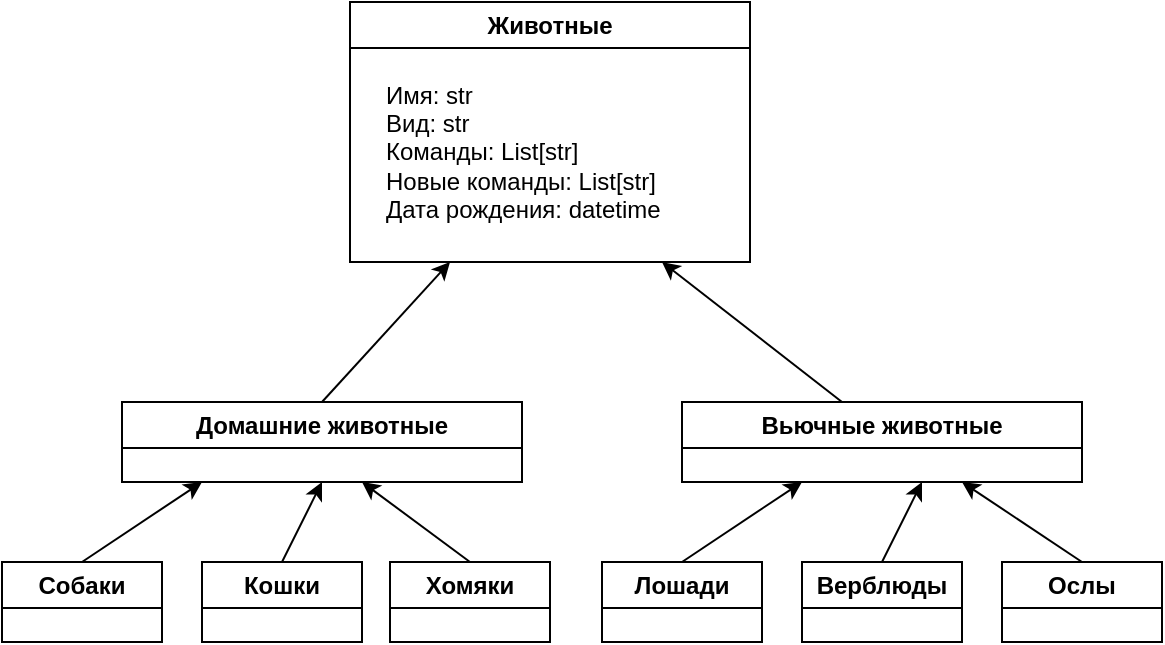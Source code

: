 <mxfile version="24.5.1" type="device">
  <diagram name="Страница — 1" id="Myt81EffhfHajUV1YaLD">
    <mxGraphModel dx="1002" dy="567" grid="1" gridSize="10" guides="1" tooltips="1" connect="1" arrows="1" fold="1" page="1" pageScale="1" pageWidth="827" pageHeight="1169" math="0" shadow="0">
      <root>
        <mxCell id="0" />
        <mxCell id="1" parent="0" />
        <mxCell id="0hwOhxKm4RVl7530SZG3-1" value="Животные" style="swimlane;whiteSpace=wrap;html=1;" parent="1" vertex="1">
          <mxGeometry x="314" y="40" width="200" height="130" as="geometry" />
        </mxCell>
        <mxCell id="0hwOhxKm4RVl7530SZG3-2" value="&lt;div style=&quot;&quot;&gt;&lt;span style=&quot;background-color: initial;&quot;&gt;Имя: str&lt;/span&gt;&lt;/div&gt;&lt;div&gt;Вид: str&lt;/div&gt;&lt;div&gt;Команды:&amp;nbsp;&lt;span style=&quot;background-color: initial;&quot; class=&quot;hljs-type&quot;&gt;List&lt;/span&gt;&lt;span style=&quot;background-color: initial;&quot;&gt;[&lt;/span&gt;&lt;span style=&quot;background-color: initial;&quot; class=&quot;hljs-built_in&quot;&gt;str&lt;/span&gt;&lt;span style=&quot;background-color: initial;&quot;&gt;]&lt;/span&gt;&lt;/div&gt;&lt;div&gt;Новые команды:&amp;nbsp;&lt;span style=&quot;background-color: initial;&quot; class=&quot;hljs-type&quot;&gt;List&lt;/span&gt;&lt;span style=&quot;background-color: initial;&quot;&gt;[&lt;/span&gt;&lt;span style=&quot;background-color: initial;&quot; class=&quot;hljs-built_in&quot;&gt;str&lt;/span&gt;&lt;span style=&quot;background-color: initial;&quot;&gt;]&lt;/span&gt;&lt;/div&gt;&lt;div&gt;Дата рождения:&amp;nbsp;datetime&lt;/div&gt;" style="text;html=1;align=left;verticalAlign=middle;resizable=0;points=[];autosize=1;strokeColor=none;fillColor=none;" parent="0hwOhxKm4RVl7530SZG3-1" vertex="1">
          <mxGeometry x="16" y="30" width="160" height="90" as="geometry" />
        </mxCell>
        <mxCell id="0hwOhxKm4RVl7530SZG3-3" value="Домашние животные" style="swimlane;whiteSpace=wrap;html=1;" parent="1" vertex="1">
          <mxGeometry x="200" y="240" width="200" height="40" as="geometry" />
        </mxCell>
        <mxCell id="0hwOhxKm4RVl7530SZG3-4" value="Вьючные животные" style="swimlane;whiteSpace=wrap;html=1;" parent="1" vertex="1">
          <mxGeometry x="480" y="240" width="200" height="40" as="geometry" />
        </mxCell>
        <mxCell id="0hwOhxKm4RVl7530SZG3-5" value="" style="endArrow=classic;html=1;rounded=0;exitX=0.5;exitY=0;exitDx=0;exitDy=0;" parent="1" source="0hwOhxKm4RVl7530SZG3-3" edge="1">
          <mxGeometry width="50" height="50" relative="1" as="geometry">
            <mxPoint x="314" y="220" as="sourcePoint" />
            <mxPoint x="364" y="170" as="targetPoint" />
          </mxGeometry>
        </mxCell>
        <mxCell id="0hwOhxKm4RVl7530SZG3-6" value="" style="endArrow=classic;html=1;rounded=0;exitX=0.4;exitY=0;exitDx=0;exitDy=0;exitPerimeter=0;" parent="1" source="0hwOhxKm4RVl7530SZG3-4" edge="1">
          <mxGeometry width="50" height="50" relative="1" as="geometry">
            <mxPoint x="510" y="220" as="sourcePoint" />
            <mxPoint x="470" y="170" as="targetPoint" />
          </mxGeometry>
        </mxCell>
        <mxCell id="0hwOhxKm4RVl7530SZG3-8" value="Собаки" style="swimlane;whiteSpace=wrap;html=1;" parent="1" vertex="1">
          <mxGeometry x="140" y="320" width="80" height="40" as="geometry" />
        </mxCell>
        <mxCell id="0hwOhxKm4RVl7530SZG3-9" value="Кошки" style="swimlane;whiteSpace=wrap;html=1;startSize=23;" parent="1" vertex="1">
          <mxGeometry x="240" y="320" width="80" height="40" as="geometry" />
        </mxCell>
        <mxCell id="0hwOhxKm4RVl7530SZG3-10" value="Хомяки" style="swimlane;whiteSpace=wrap;html=1;" parent="1" vertex="1">
          <mxGeometry x="334" y="320" width="80" height="40" as="geometry" />
        </mxCell>
        <mxCell id="0hwOhxKm4RVl7530SZG3-11" value="" style="endArrow=classic;html=1;rounded=0;exitX=0.5;exitY=0;exitDx=0;exitDy=0;" parent="1" source="0hwOhxKm4RVl7530SZG3-8" edge="1">
          <mxGeometry width="50" height="50" relative="1" as="geometry">
            <mxPoint x="190" y="330" as="sourcePoint" />
            <mxPoint x="240" y="280" as="targetPoint" />
          </mxGeometry>
        </mxCell>
        <mxCell id="0hwOhxKm4RVl7530SZG3-12" value="" style="endArrow=classic;html=1;rounded=0;exitX=0.5;exitY=0;exitDx=0;exitDy=0;entryX=0.5;entryY=1;entryDx=0;entryDy=0;" parent="1" source="0hwOhxKm4RVl7530SZG3-9" target="0hwOhxKm4RVl7530SZG3-3" edge="1">
          <mxGeometry width="50" height="50" relative="1" as="geometry">
            <mxPoint x="261.5" y="319" as="sourcePoint" />
            <mxPoint x="258.5" y="280" as="targetPoint" />
          </mxGeometry>
        </mxCell>
        <mxCell id="0hwOhxKm4RVl7530SZG3-13" value="" style="endArrow=classic;html=1;rounded=0;exitX=0.5;exitY=0;exitDx=0;exitDy=0;" parent="1" source="0hwOhxKm4RVl7530SZG3-10" edge="1">
          <mxGeometry width="50" height="50" relative="1" as="geometry">
            <mxPoint x="310" y="330" as="sourcePoint" />
            <mxPoint x="320" y="280" as="targetPoint" />
          </mxGeometry>
        </mxCell>
        <mxCell id="0hwOhxKm4RVl7530SZG3-15" value="Лошади" style="swimlane;whiteSpace=wrap;html=1;" parent="1" vertex="1">
          <mxGeometry x="440" y="320" width="80" height="40" as="geometry" />
        </mxCell>
        <mxCell id="0hwOhxKm4RVl7530SZG3-16" value="Верблюды" style="swimlane;whiteSpace=wrap;html=1;startSize=23;" parent="1" vertex="1">
          <mxGeometry x="540" y="320" width="80" height="40" as="geometry" />
        </mxCell>
        <mxCell id="0hwOhxKm4RVl7530SZG3-17" value="Ослы" style="swimlane;whiteSpace=wrap;html=1;" parent="1" vertex="1">
          <mxGeometry x="640" y="320" width="80" height="40" as="geometry" />
        </mxCell>
        <mxCell id="0hwOhxKm4RVl7530SZG3-18" value="" style="endArrow=classic;html=1;rounded=0;exitX=0.5;exitY=0;exitDx=0;exitDy=0;" parent="1" source="0hwOhxKm4RVl7530SZG3-15" edge="1">
          <mxGeometry width="50" height="50" relative="1" as="geometry">
            <mxPoint x="490" y="330" as="sourcePoint" />
            <mxPoint x="540" y="280" as="targetPoint" />
          </mxGeometry>
        </mxCell>
        <mxCell id="0hwOhxKm4RVl7530SZG3-19" value="" style="endArrow=classic;html=1;rounded=0;exitX=0.5;exitY=0;exitDx=0;exitDy=0;entryX=0.5;entryY=1;entryDx=0;entryDy=0;" parent="1" source="0hwOhxKm4RVl7530SZG3-16" edge="1">
          <mxGeometry width="50" height="50" relative="1" as="geometry">
            <mxPoint x="561.5" y="319" as="sourcePoint" />
            <mxPoint x="600" y="280" as="targetPoint" />
          </mxGeometry>
        </mxCell>
        <mxCell id="0hwOhxKm4RVl7530SZG3-20" value="" style="endArrow=classic;html=1;rounded=0;exitX=0.5;exitY=0;exitDx=0;exitDy=0;" parent="1" source="0hwOhxKm4RVl7530SZG3-17" edge="1">
          <mxGeometry width="50" height="50" relative="1" as="geometry">
            <mxPoint x="610" y="330" as="sourcePoint" />
            <mxPoint x="620" y="280" as="targetPoint" />
          </mxGeometry>
        </mxCell>
      </root>
    </mxGraphModel>
  </diagram>
</mxfile>
